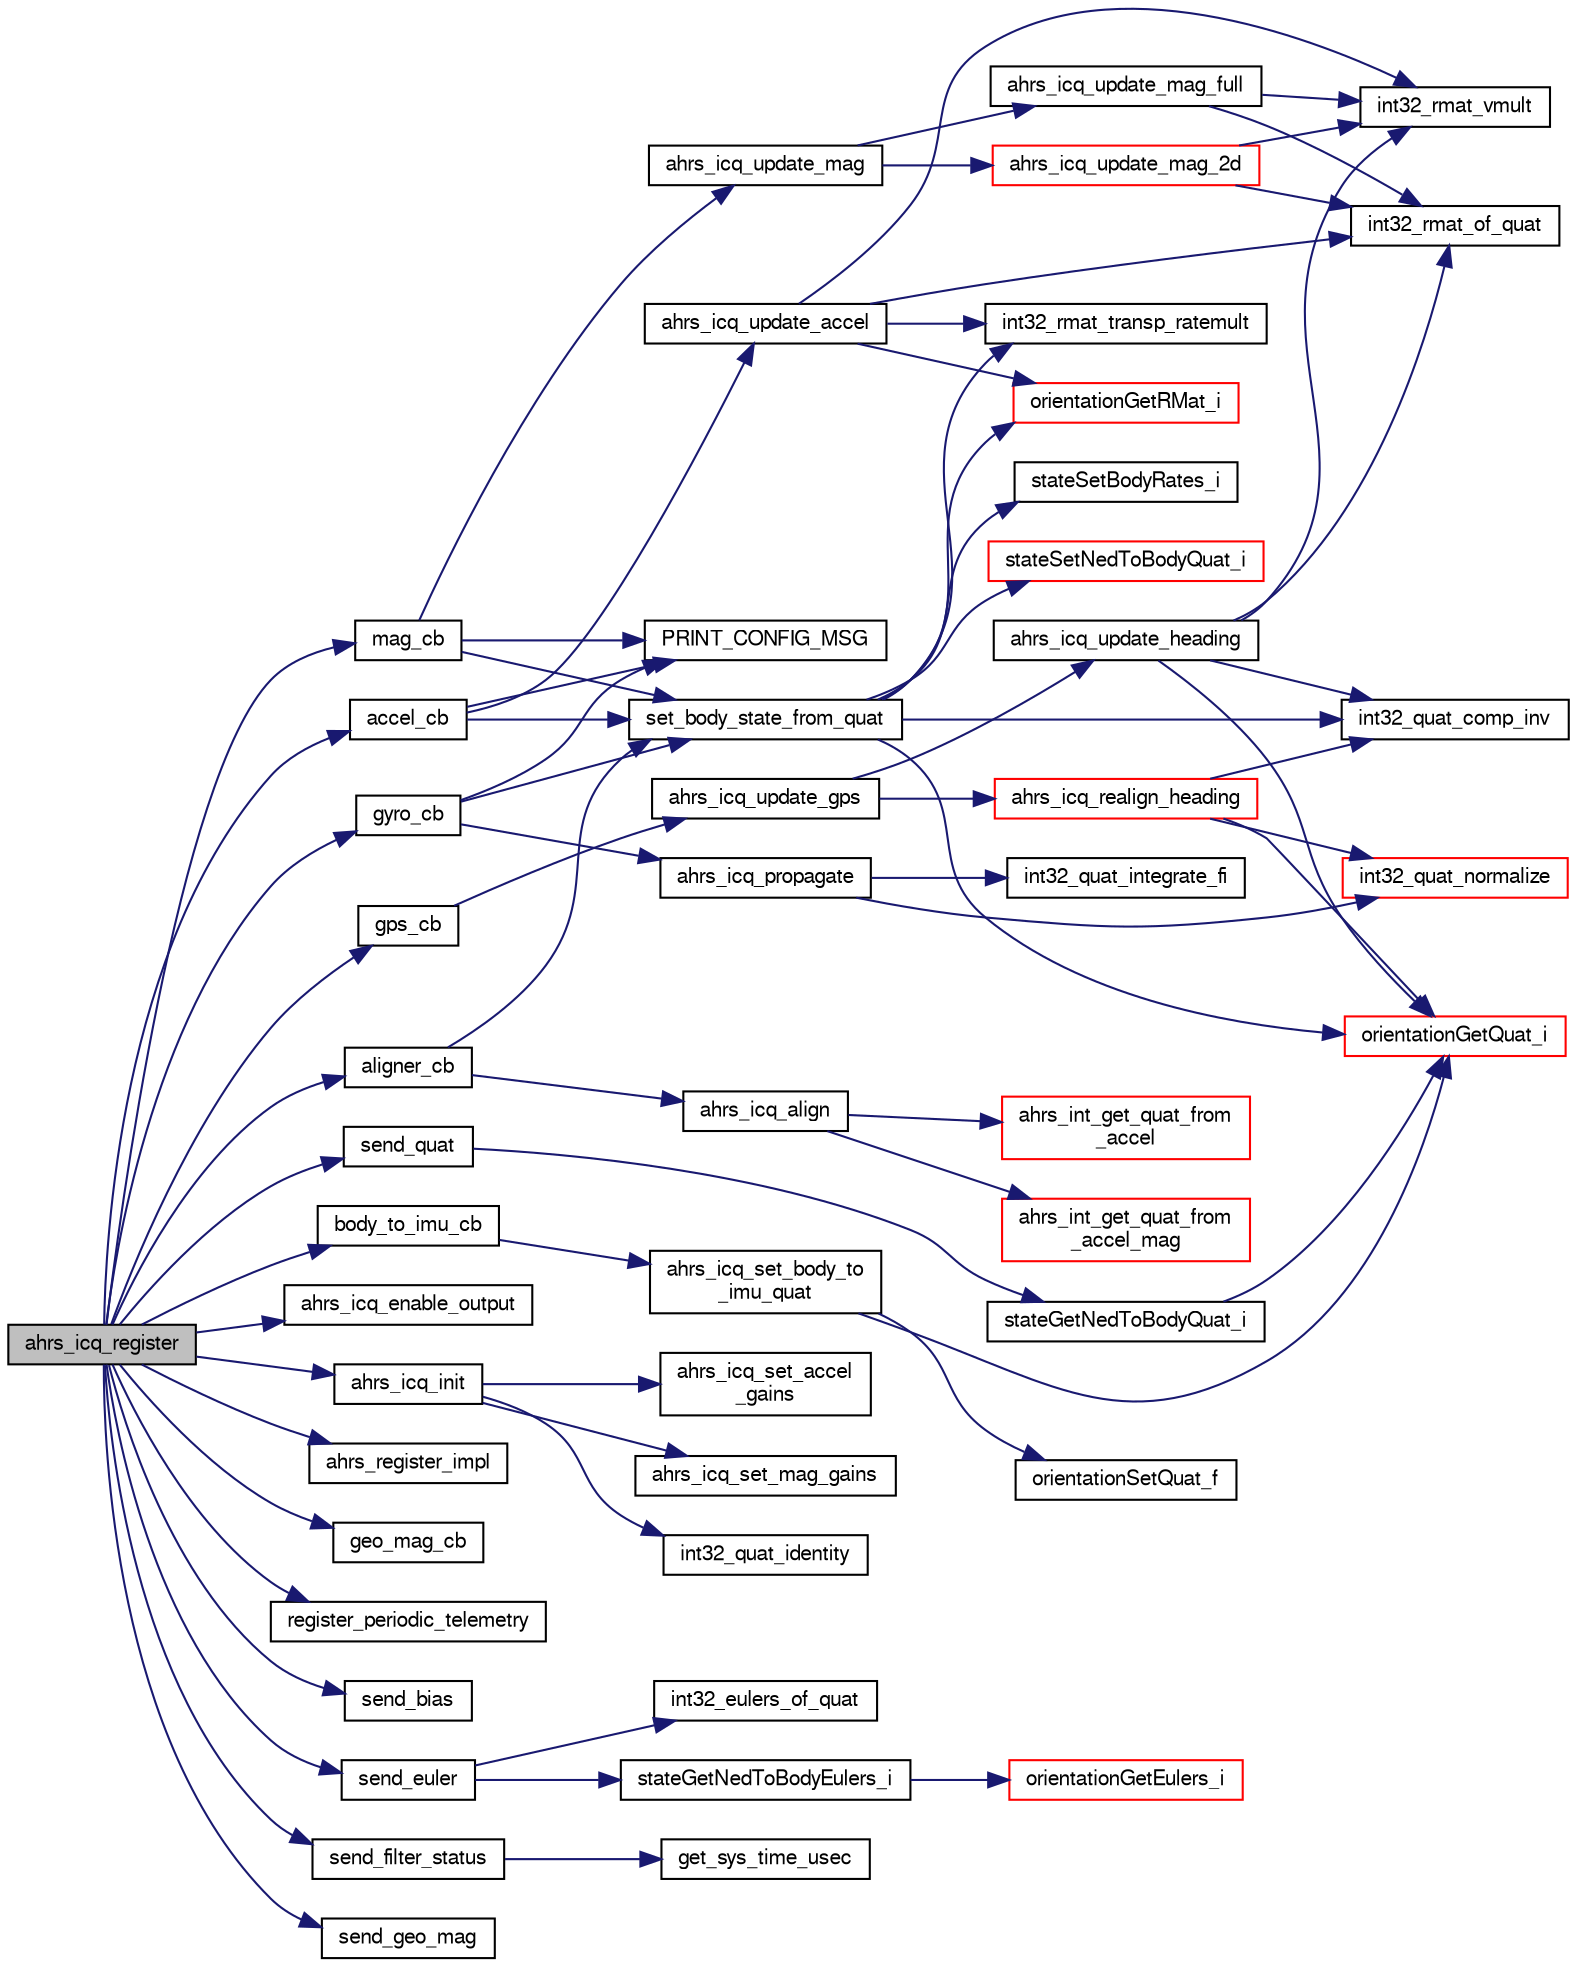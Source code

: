 digraph "ahrs_icq_register"
{
  edge [fontname="FreeSans",fontsize="10",labelfontname="FreeSans",labelfontsize="10"];
  node [fontname="FreeSans",fontsize="10",shape=record];
  rankdir="LR";
  Node1 [label="ahrs_icq_register",height=0.2,width=0.4,color="black", fillcolor="grey75", style="filled", fontcolor="black"];
  Node1 -> Node2 [color="midnightblue",fontsize="10",style="solid",fontname="FreeSans"];
  Node2 [label="accel_cb",height=0.2,width=0.4,color="black", fillcolor="white", style="filled",URL="$ahrs__int__cmpl__quat__wrapper_8c.html#aacd6b1869f263f90a6f1fbe777a87793"];
  Node2 -> Node3 [color="midnightblue",fontsize="10",style="solid",fontname="FreeSans"];
  Node3 [label="ahrs_icq_update_accel",height=0.2,width=0.4,color="black", fillcolor="white", style="filled",URL="$ahrs__int__cmpl__quat_8c.html#a217936945482b6839441d4616eab56b7"];
  Node3 -> Node4 [color="midnightblue",fontsize="10",style="solid",fontname="FreeSans"];
  Node4 [label="int32_rmat_of_quat",height=0.2,width=0.4,color="black", fillcolor="white", style="filled",URL="$group__math__algebra__int.html#ga3cee8bb86ebb6befea5e2b4a97b3326f",tooltip="Convert unit quaternion to rotation matrix. "];
  Node3 -> Node5 [color="midnightblue",fontsize="10",style="solid",fontname="FreeSans"];
  Node5 [label="int32_rmat_transp_ratemult",height=0.2,width=0.4,color="black", fillcolor="white", style="filled",URL="$group__math__algebra__int.html#ga7d9bca983887baf028c121876125efcf",tooltip="rotate anglular rates by transposed rotation matrix. "];
  Node3 -> Node6 [color="midnightblue",fontsize="10",style="solid",fontname="FreeSans"];
  Node6 [label="int32_rmat_vmult",height=0.2,width=0.4,color="black", fillcolor="white", style="filled",URL="$group__math__algebra__int.html#ga6298f55d272675b9b71dcb3fcbcf4a8a",tooltip="rotate 3D vector by rotation matrix. "];
  Node3 -> Node7 [color="midnightblue",fontsize="10",style="solid",fontname="FreeSans"];
  Node7 [label="orientationGetRMat_i",height=0.2,width=0.4,color="red", fillcolor="white", style="filled",URL="$group__math__orientation__representation.html#ga4d3e785c7decf12ad0331c6ec207ded7",tooltip="Get vehicle body attitude rotation matrix (int). "];
  Node2 -> Node8 [color="midnightblue",fontsize="10",style="solid",fontname="FreeSans"];
  Node8 [label="PRINT_CONFIG_MSG",height=0.2,width=0.4,color="black", fillcolor="white", style="filled",URL="$ins__vectornav_8c.html#aa01d3425df2eb0f33ced38c9d8fa8f05"];
  Node2 -> Node9 [color="midnightblue",fontsize="10",style="solid",fontname="FreeSans"];
  Node9 [label="set_body_state_from_quat",height=0.2,width=0.4,color="black", fillcolor="white", style="filled",URL="$ahrs__int__cmpl__quat__wrapper_8c.html#abea8ede7c8ebc5179487d3464ab513bb",tooltip="Rotate angles and rates from imu to body frame and set state. "];
  Node9 -> Node10 [color="midnightblue",fontsize="10",style="solid",fontname="FreeSans"];
  Node10 [label="orientationGetQuat_i",height=0.2,width=0.4,color="red", fillcolor="white", style="filled",URL="$group__math__orientation__representation.html#ga86b153b2106a638cef8e314125c47306",tooltip="Get vehicle body attitude quaternion (int). "];
  Node9 -> Node11 [color="midnightblue",fontsize="10",style="solid",fontname="FreeSans"];
  Node11 [label="int32_quat_comp_inv",height=0.2,width=0.4,color="black", fillcolor="white", style="filled",URL="$group__math__algebra__int.html#ga6102185fc581099e1e256c3df37fd08d",tooltip="Composition (multiplication) of two quaternions. "];
  Node9 -> Node12 [color="midnightblue",fontsize="10",style="solid",fontname="FreeSans"];
  Node12 [label="stateSetNedToBodyQuat_i",height=0.2,width=0.4,color="red", fillcolor="white", style="filled",URL="$group__state__attitude.html#ga48a6162b6f885b06c906931f33a9caa0",tooltip="Set vehicle body attitude from quaternion (int). "];
  Node9 -> Node7 [color="midnightblue",fontsize="10",style="solid",fontname="FreeSans"];
  Node9 -> Node5 [color="midnightblue",fontsize="10",style="solid",fontname="FreeSans"];
  Node9 -> Node13 [color="midnightblue",fontsize="10",style="solid",fontname="FreeSans"];
  Node13 [label="stateSetBodyRates_i",height=0.2,width=0.4,color="black", fillcolor="white", style="filled",URL="$group__state__rate.html#gaf71de3d472804c112ddea1bbd3571014",tooltip="Set vehicle body angular rate (int). "];
  Node1 -> Node14 [color="midnightblue",fontsize="10",style="solid",fontname="FreeSans"];
  Node14 [label="ahrs_icq_enable_output",height=0.2,width=0.4,color="black", fillcolor="white", style="filled",URL="$ahrs__int__cmpl__quat__wrapper_8c.html#a0d4d64ced987f92d3000b709d4d58423"];
  Node1 -> Node15 [color="midnightblue",fontsize="10",style="solid",fontname="FreeSans"];
  Node15 [label="ahrs_icq_init",height=0.2,width=0.4,color="black", fillcolor="white", style="filled",URL="$ahrs__int__cmpl__quat_8c.html#a72a541828d1eaa1bbe23ff26680e63da"];
  Node15 -> Node16 [color="midnightblue",fontsize="10",style="solid",fontname="FreeSans"];
  Node16 [label="ahrs_icq_set_accel\l_gains",height=0.2,width=0.4,color="black", fillcolor="white", style="filled",URL="$ahrs__int__cmpl__quat_8c.html#ab86bb2cef3f3250caa731bf7444b82aa",tooltip="update pre-computed inv_kp and inv_ki gains from acc_omega and acc_zeta "];
  Node15 -> Node17 [color="midnightblue",fontsize="10",style="solid",fontname="FreeSans"];
  Node17 [label="ahrs_icq_set_mag_gains",height=0.2,width=0.4,color="black", fillcolor="white", style="filled",URL="$ahrs__int__cmpl__quat_8c.html#ac7ceba3dd76d68435d752209115992d3",tooltip="update pre-computed kp and ki gains from mag_omega and mag_zeta "];
  Node15 -> Node18 [color="midnightblue",fontsize="10",style="solid",fontname="FreeSans"];
  Node18 [label="int32_quat_identity",height=0.2,width=0.4,color="black", fillcolor="white", style="filled",URL="$group__math__algebra__int.html#ga698f3fc474f66517868238f6f6b08fca",tooltip="initialises a quaternion to identity "];
  Node1 -> Node19 [color="midnightblue",fontsize="10",style="solid",fontname="FreeSans"];
  Node19 [label="ahrs_register_impl",height=0.2,width=0.4,color="black", fillcolor="white", style="filled",URL="$ahrs_8c.html#a3d1e9af59a49b4a13e84adbb37d0efec",tooltip="Register an AHRS implementation. "];
  Node1 -> Node20 [color="midnightblue",fontsize="10",style="solid",fontname="FreeSans"];
  Node20 [label="aligner_cb",height=0.2,width=0.4,color="black", fillcolor="white", style="filled",URL="$ahrs__int__cmpl__quat__wrapper_8c.html#abb508f672663ab1485eae5b9e1799f21"];
  Node20 -> Node21 [color="midnightblue",fontsize="10",style="solid",fontname="FreeSans"];
  Node21 [label="ahrs_icq_align",height=0.2,width=0.4,color="black", fillcolor="white", style="filled",URL="$ahrs__int__cmpl__quat_8c.html#a00670e57757ac4865d6bbd63a6ad4a73"];
  Node21 -> Node22 [color="midnightblue",fontsize="10",style="solid",fontname="FreeSans"];
  Node22 [label="ahrs_int_get_quat_from\l_accel",height=0.2,width=0.4,color="red", fillcolor="white", style="filled",URL="$ahrs__int__utils_8h.html#a01b7d1167e626e382675619369a1fc49"];
  Node21 -> Node23 [color="midnightblue",fontsize="10",style="solid",fontname="FreeSans"];
  Node23 [label="ahrs_int_get_quat_from\l_accel_mag",height=0.2,width=0.4,color="red", fillcolor="white", style="filled",URL="$ahrs__int__utils_8h.html#a8ea9794c15ad84b2a289385d4a431f60"];
  Node20 -> Node9 [color="midnightblue",fontsize="10",style="solid",fontname="FreeSans"];
  Node1 -> Node24 [color="midnightblue",fontsize="10",style="solid",fontname="FreeSans"];
  Node24 [label="body_to_imu_cb",height=0.2,width=0.4,color="black", fillcolor="white", style="filled",URL="$ahrs__int__cmpl__quat__wrapper_8c.html#ab5f6300c213088a4ea0598baafb5e736"];
  Node24 -> Node25 [color="midnightblue",fontsize="10",style="solid",fontname="FreeSans"];
  Node25 [label="ahrs_icq_set_body_to\l_imu_quat",height=0.2,width=0.4,color="black", fillcolor="white", style="filled",URL="$ahrs__int__cmpl__quat_8c.html#af4f86e2321466fd50aae62120f20eae4"];
  Node25 -> Node10 [color="midnightblue",fontsize="10",style="solid",fontname="FreeSans"];
  Node25 -> Node26 [color="midnightblue",fontsize="10",style="solid",fontname="FreeSans"];
  Node26 [label="orientationSetQuat_f",height=0.2,width=0.4,color="black", fillcolor="white", style="filled",URL="$group__math__orientation__representation.html#ga35d21d17eb2d2ef8352f0aceb8ad7001",tooltip="Set vehicle body attitude from quaternion (float). "];
  Node1 -> Node27 [color="midnightblue",fontsize="10",style="solid",fontname="FreeSans"];
  Node27 [label="geo_mag_cb",height=0.2,width=0.4,color="black", fillcolor="white", style="filled",URL="$ahrs__int__cmpl__quat__wrapper_8c.html#ab4e8744a32b22245ff10f367b2b7c6b3"];
  Node1 -> Node28 [color="midnightblue",fontsize="10",style="solid",fontname="FreeSans"];
  Node28 [label="gps_cb",height=0.2,width=0.4,color="black", fillcolor="white", style="filled",URL="$ahrs__int__cmpl__quat__wrapper_8c.html#a1c1656ce80fe1f1ad49fea691164dbf8"];
  Node28 -> Node29 [color="midnightblue",fontsize="10",style="solid",fontname="FreeSans"];
  Node29 [label="ahrs_icq_update_gps",height=0.2,width=0.4,color="black", fillcolor="white", style="filled",URL="$ahrs__int__cmpl__quat_8c.html#a75015adf5b7c98bd9eb6b588850d8449"];
  Node29 -> Node30 [color="midnightblue",fontsize="10",style="solid",fontname="FreeSans"];
  Node30 [label="ahrs_icq_realign_heading",height=0.2,width=0.4,color="red", fillcolor="white", style="filled",URL="$ahrs__int__cmpl__quat_8c.html#a954df43f45ac2f8c6e59319c25ce607a",tooltip="Hard reset yaw to a heading. "];
  Node30 -> Node11 [color="midnightblue",fontsize="10",style="solid",fontname="FreeSans"];
  Node30 -> Node31 [color="midnightblue",fontsize="10",style="solid",fontname="FreeSans"];
  Node31 [label="int32_quat_normalize",height=0.2,width=0.4,color="red", fillcolor="white", style="filled",URL="$group__math__algebra__int.html#ga00267cacb602945fc6cfb054492460fa",tooltip="normalize a quaternion inplace "];
  Node30 -> Node10 [color="midnightblue",fontsize="10",style="solid",fontname="FreeSans"];
  Node29 -> Node32 [color="midnightblue",fontsize="10",style="solid",fontname="FreeSans"];
  Node32 [label="ahrs_icq_update_heading",height=0.2,width=0.4,color="black", fillcolor="white", style="filled",URL="$ahrs__int__cmpl__quat_8c.html#a7fb1fae4a1f5b6b1a12173486312b73d",tooltip="Update yaw based on a heading measurement. "];
  Node32 -> Node11 [color="midnightblue",fontsize="10",style="solid",fontname="FreeSans"];
  Node32 -> Node4 [color="midnightblue",fontsize="10",style="solid",fontname="FreeSans"];
  Node32 -> Node6 [color="midnightblue",fontsize="10",style="solid",fontname="FreeSans"];
  Node32 -> Node10 [color="midnightblue",fontsize="10",style="solid",fontname="FreeSans"];
  Node1 -> Node33 [color="midnightblue",fontsize="10",style="solid",fontname="FreeSans"];
  Node33 [label="gyro_cb",height=0.2,width=0.4,color="black", fillcolor="white", style="filled",URL="$ahrs__int__cmpl__quat__wrapper_8c.html#a47e1ea35fdb43af72537c6c9f38b889d"];
  Node33 -> Node8 [color="midnightblue",fontsize="10",style="solid",fontname="FreeSans"];
  Node33 -> Node34 [color="midnightblue",fontsize="10",style="solid",fontname="FreeSans"];
  Node34 [label="ahrs_icq_propagate",height=0.2,width=0.4,color="black", fillcolor="white", style="filled",URL="$ahrs__int__cmpl__quat_8c.html#af157b638d627a07ce3b8c86436c0ce4c"];
  Node34 -> Node35 [color="midnightblue",fontsize="10",style="solid",fontname="FreeSans"];
  Node35 [label="int32_quat_integrate_fi",height=0.2,width=0.4,color="black", fillcolor="white", style="filled",URL="$group__math__algebra__int.html#ga8d5b932f03cb090e7a2cee0e977887cf",tooltip="in place quaternion first order integration with constant rotational velocity. "];
  Node34 -> Node31 [color="midnightblue",fontsize="10",style="solid",fontname="FreeSans"];
  Node33 -> Node9 [color="midnightblue",fontsize="10",style="solid",fontname="FreeSans"];
  Node1 -> Node36 [color="midnightblue",fontsize="10",style="solid",fontname="FreeSans"];
  Node36 [label="mag_cb",height=0.2,width=0.4,color="black", fillcolor="white", style="filled",URL="$ahrs__int__cmpl__quat__wrapper_8c.html#a49cc1e545848b85016af530049991c02"];
  Node36 -> Node8 [color="midnightblue",fontsize="10",style="solid",fontname="FreeSans"];
  Node36 -> Node37 [color="midnightblue",fontsize="10",style="solid",fontname="FreeSans"];
  Node37 [label="ahrs_icq_update_mag",height=0.2,width=0.4,color="black", fillcolor="white", style="filled",URL="$ahrs__int__cmpl__quat_8c.html#a9a5a63ca2cedb2139641e3d883af197a"];
  Node37 -> Node38 [color="midnightblue",fontsize="10",style="solid",fontname="FreeSans"];
  Node38 [label="ahrs_icq_update_mag_2d",height=0.2,width=0.4,color="red", fillcolor="white", style="filled",URL="$ahrs__int__cmpl__quat_8c.html#a7fca7541f65b60590761465cd920e4f2"];
  Node38 -> Node4 [color="midnightblue",fontsize="10",style="solid",fontname="FreeSans"];
  Node38 -> Node6 [color="midnightblue",fontsize="10",style="solid",fontname="FreeSans"];
  Node37 -> Node39 [color="midnightblue",fontsize="10",style="solid",fontname="FreeSans"];
  Node39 [label="ahrs_icq_update_mag_full",height=0.2,width=0.4,color="black", fillcolor="white", style="filled",URL="$ahrs__int__cmpl__quat_8c.html#acb33a3672f437b83c11614b20bc5a96a"];
  Node39 -> Node4 [color="midnightblue",fontsize="10",style="solid",fontname="FreeSans"];
  Node39 -> Node6 [color="midnightblue",fontsize="10",style="solid",fontname="FreeSans"];
  Node36 -> Node9 [color="midnightblue",fontsize="10",style="solid",fontname="FreeSans"];
  Node1 -> Node40 [color="midnightblue",fontsize="10",style="solid",fontname="FreeSans"];
  Node40 [label="register_periodic_telemetry",height=0.2,width=0.4,color="black", fillcolor="white", style="filled",URL="$telemetry_8c.html#a8b8cf43739f06c54d16370c141b541a0",tooltip="Register a telemetry callback function. "];
  Node1 -> Node41 [color="midnightblue",fontsize="10",style="solid",fontname="FreeSans"];
  Node41 [label="send_bias",height=0.2,width=0.4,color="black", fillcolor="white", style="filled",URL="$ahrs__int__cmpl__quat__wrapper_8c.html#aca7f6371638faf5fca72deffe0c476d9"];
  Node1 -> Node42 [color="midnightblue",fontsize="10",style="solid",fontname="FreeSans"];
  Node42 [label="send_euler",height=0.2,width=0.4,color="black", fillcolor="white", style="filled",URL="$ahrs__int__cmpl__quat__wrapper_8c.html#abcc3fa84d1a2a749aed66a3ebd79ea54"];
  Node42 -> Node43 [color="midnightblue",fontsize="10",style="solid",fontname="FreeSans"];
  Node43 [label="int32_eulers_of_quat",height=0.2,width=0.4,color="black", fillcolor="white", style="filled",URL="$group__math__algebra__int.html#ga02ccc32cb7b533e0c7cf18140fb7104e"];
  Node42 -> Node44 [color="midnightblue",fontsize="10",style="solid",fontname="FreeSans"];
  Node44 [label="stateGetNedToBodyEulers_i",height=0.2,width=0.4,color="black", fillcolor="white", style="filled",URL="$group__state__attitude.html#ga5ae8778366c1fad669189cb2def40792",tooltip="Get vehicle body attitude euler angles (int). "];
  Node44 -> Node45 [color="midnightblue",fontsize="10",style="solid",fontname="FreeSans"];
  Node45 [label="orientationGetEulers_i",height=0.2,width=0.4,color="red", fillcolor="white", style="filled",URL="$group__math__orientation__representation.html#gae05f220bbbdaafcbe11bc2d1fb622f39",tooltip="Get vehicle body attitude euler angles (int). "];
  Node1 -> Node46 [color="midnightblue",fontsize="10",style="solid",fontname="FreeSans"];
  Node46 [label="send_filter_status",height=0.2,width=0.4,color="black", fillcolor="white", style="filled",URL="$ahrs__int__cmpl__quat__wrapper_8c.html#a85585514fc863f0407a3f5e85ad9d398"];
  Node46 -> Node47 [color="midnightblue",fontsize="10",style="solid",fontname="FreeSans"];
  Node47 [label="get_sys_time_usec",height=0.2,width=0.4,color="black", fillcolor="white", style="filled",URL="$chibios_2mcu__periph_2sys__time__arch_8c.html#a7ddfef1f78a56c6b4c4c536b5d670bfb",tooltip="Get the time in microseconds since startup. "];
  Node1 -> Node48 [color="midnightblue",fontsize="10",style="solid",fontname="FreeSans"];
  Node48 [label="send_geo_mag",height=0.2,width=0.4,color="black", fillcolor="white", style="filled",URL="$ahrs__int__cmpl__quat__wrapper_8c.html#a75bc5b3d5a5f89d58c4127b5d729599a"];
  Node1 -> Node49 [color="midnightblue",fontsize="10",style="solid",fontname="FreeSans"];
  Node49 [label="send_quat",height=0.2,width=0.4,color="black", fillcolor="white", style="filled",URL="$ahrs__int__cmpl__quat__wrapper_8c.html#a8c9c14edf7f1235080779f6d894be78d"];
  Node49 -> Node50 [color="midnightblue",fontsize="10",style="solid",fontname="FreeSans"];
  Node50 [label="stateGetNedToBodyQuat_i",height=0.2,width=0.4,color="black", fillcolor="white", style="filled",URL="$group__state__attitude.html#ga28e5de0a4822cabcfe8350e2343111ce",tooltip="Get vehicle body attitude quaternion (int). "];
  Node50 -> Node10 [color="midnightblue",fontsize="10",style="solid",fontname="FreeSans"];
}
